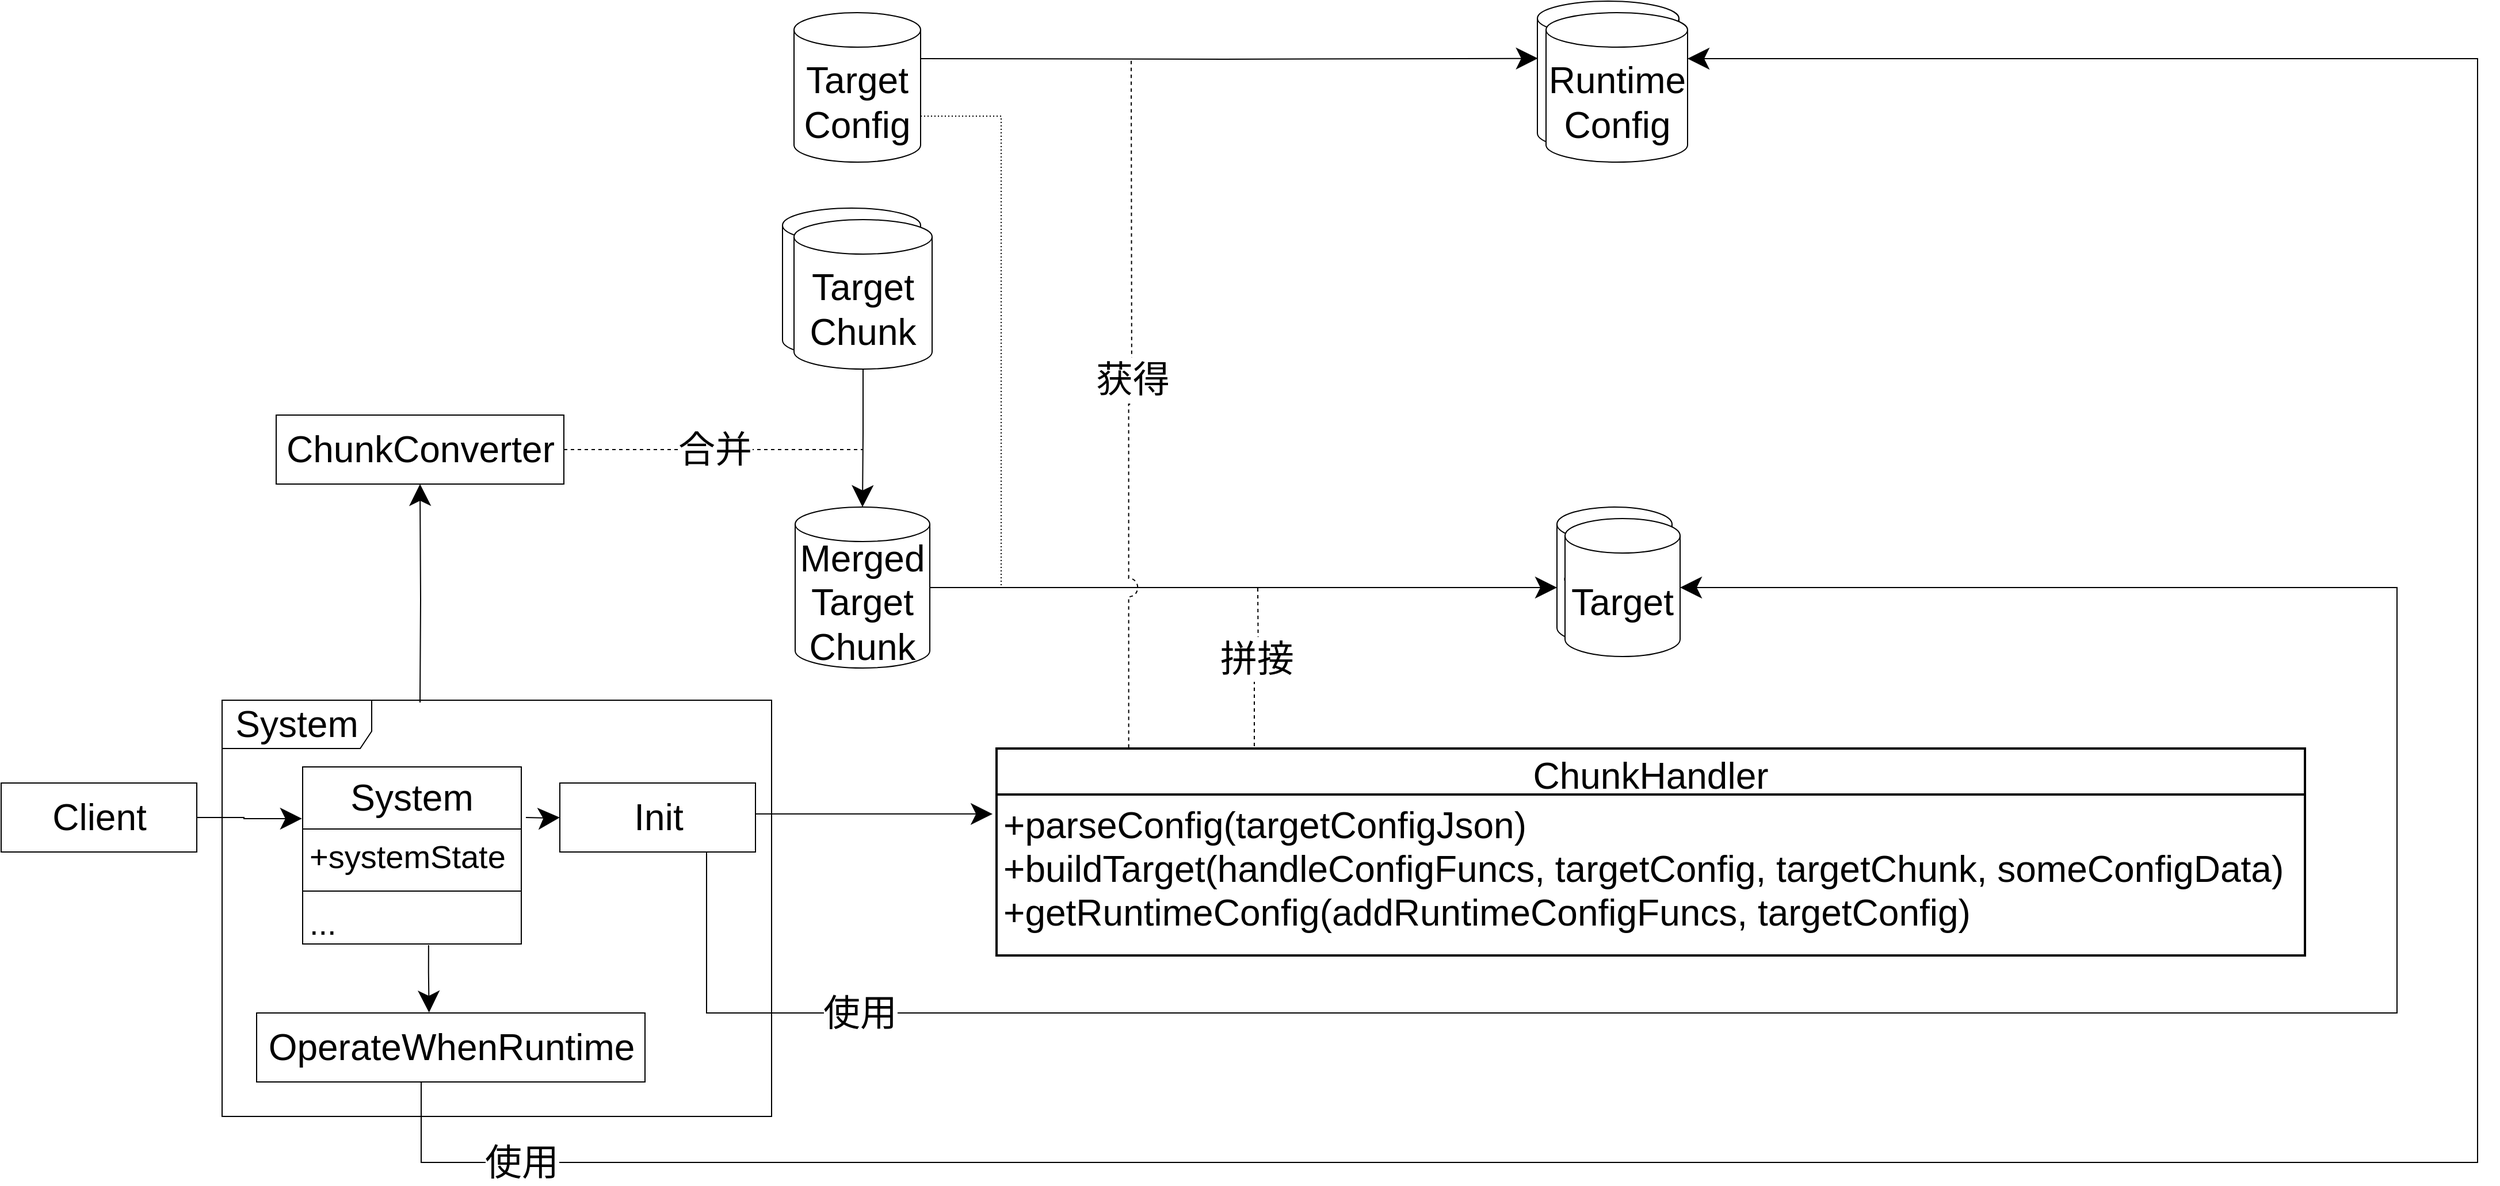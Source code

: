 <mxfile version="14.6.13" type="device"><diagram id="smxkf3WdtkahfNl1DTkC" name="第 1 页"><mxGraphModel dx="1892" dy="2513" grid="1" gridSize="10" guides="1" tooltips="1" connect="1" arrows="1" fold="1" page="1" pageScale="1" pageWidth="827" pageHeight="1169" math="0" shadow="0"><root><mxCell id="0"/><mxCell id="1" parent="0"/><mxCell id="j_ABhK45ZAO16KS0vzi4-1" value="&lt;font&gt;&lt;span style=&quot;font-size: 32px&quot;&gt;&lt;br&gt;&lt;/span&gt;&lt;/font&gt;" style="shape=cylinder3;whiteSpace=wrap;html=1;boundedLbl=1;backgroundOutline=1;size=15;" parent="1" vertex="1"><mxGeometry x="1723" y="-50" width="123" height="130" as="geometry"/></mxCell><mxCell id="nI9HO5emVOZ3z6FylGHY-1" value="&lt;font style=&quot;font-size: 32px&quot;&gt;Target&lt;br&gt;&lt;/font&gt;" style="shape=cylinder3;whiteSpace=wrap;html=1;boundedLbl=1;backgroundOutline=1;size=15;" parent="1" vertex="1"><mxGeometry x="1740" y="390" width="100" height="120" as="geometry"/></mxCell><mxCell id="ykQTxB14VH6ChyCrKVpr-23" value="ChunkHandler" style="swimlane;childLayout=stackLayout;horizontal=1;startSize=40;horizontalStack=0;rounded=0;fontSize=32;fontStyle=0;strokeWidth=2;resizeParent=0;resizeLast=1;shadow=0;dashed=0;align=center;" parent="1" vertex="1"><mxGeometry x="1253" y="600" width="1137" height="180" as="geometry"/></mxCell><mxCell id="ykQTxB14VH6ChyCrKVpr-24" value="+parseConfig(targetConfigJson)&#10;+buildTarget(handleConfigFuncs, targetConfig, targetChunk, someConfigData)&#10;+getRuntimeConfig(addRuntimeConfigFuncs, targetConfig)" style="align=left;strokeColor=none;fillColor=none;spacingLeft=4;fontSize=32;verticalAlign=top;resizable=0;rotatable=0;part=1;" parent="ykQTxB14VH6ChyCrKVpr-23" vertex="1"><mxGeometry y="40" width="1137" height="140" as="geometry"/></mxCell><mxCell id="ykQTxB14VH6ChyCrKVpr-95" value="&lt;font style=&quot;font-size: 32px&quot;&gt;System&lt;/font&gt;" style="shape=umlFrame;whiteSpace=wrap;html=1;width=130;height=42;fontSize=32;" parent="1" vertex="1"><mxGeometry x="580" y="558" width="477.5" height="362" as="geometry"/></mxCell><mxCell id="ykQTxB14VH6ChyCrKVpr-53" value="" style="shape=cylinder3;whiteSpace=wrap;html=1;boundedLbl=1;backgroundOutline=1;size=15;" parent="1" vertex="1"><mxGeometry x="1067" y="130" width="120" height="130" as="geometry"/></mxCell><mxCell id="ykQTxB14VH6ChyCrKVpr-1" value="" style="edgeStyle=orthogonalEdgeStyle;rounded=0;orthogonalLoop=1;jettySize=auto;html=1;startSize=16;endSize=16;entryX=-0.003;entryY=0.292;entryDx=0;entryDy=0;entryPerimeter=0;" parent="1" source="ykQTxB14VH6ChyCrKVpr-2" target="RQtGsLq_SJLvEGbxlWnP-1" edge="1"><mxGeometry relative="1" as="geometry"><mxPoint x="673" y="660" as="targetPoint"/></mxGeometry></mxCell><mxCell id="ykQTxB14VH6ChyCrKVpr-2" value="Client" style="html=1;fontSize=32;" parent="1" vertex="1"><mxGeometry x="388" y="630.0" width="170" height="60" as="geometry"/></mxCell><mxCell id="ykQTxB14VH6ChyCrKVpr-45" style="edgeStyle=orthogonalEdgeStyle;rounded=0;orthogonalLoop=1;jettySize=auto;html=1;endArrow=classic;endFill=1;startSize=16;endSize=16;entryX=0.003;entryY=0.383;entryDx=0;entryDy=0;entryPerimeter=0;" parent="1" target="j_ABhK45ZAO16KS0vzi4-1" edge="1"><mxGeometry relative="1" as="geometry"><mxPoint x="1187" as="sourcePoint"/><mxPoint x="1720" as="targetPoint"/></mxGeometry></mxCell><mxCell id="ykQTxB14VH6ChyCrKVpr-48" style="edgeStyle=orthogonalEdgeStyle;rounded=0;orthogonalLoop=1;jettySize=auto;html=1;entryX=1;entryY=0.5;entryDx=0;entryDy=0;entryPerimeter=0;endArrow=none;endFill=0;startSize=16;endSize=16;exitX=1;exitY=0;exitDx=0;exitDy=90;exitPerimeter=0;dashed=1;dashPattern=1 2;" parent="1" source="ykQTxB14VH6ChyCrKVpr-5" target="ykQTxB14VH6ChyCrKVpr-18" edge="1"><mxGeometry relative="1" as="geometry"><Array as="points"><mxPoint x="1257" y="50"/><mxPoint x="1257" y="460"/></Array></mxGeometry></mxCell><mxCell id="ykQTxB14VH6ChyCrKVpr-5" value="&lt;font&gt;&lt;span style=&quot;font-size: 32px&quot;&gt;Target Config&lt;/span&gt;&lt;/font&gt;" style="shape=cylinder3;whiteSpace=wrap;html=1;boundedLbl=1;backgroundOutline=1;size=15;" parent="1" vertex="1"><mxGeometry x="1077" y="-40" width="110" height="130" as="geometry"/></mxCell><mxCell id="ykQTxB14VH6ChyCrKVpr-12" style="edgeStyle=orthogonalEdgeStyle;rounded=0;orthogonalLoop=1;jettySize=auto;html=1;entryX=0.5;entryY=1;entryDx=0;entryDy=0;endSize=16;startSize=16;" parent="1" target="ykQTxB14VH6ChyCrKVpr-11" edge="1"><mxGeometry relative="1" as="geometry"><mxPoint x="752" y="560" as="sourcePoint"/></mxGeometry></mxCell><mxCell id="ykQTxB14VH6ChyCrKVpr-55" style="edgeStyle=orthogonalEdgeStyle;rounded=0;jumpStyle=arc;jumpSize=22;orthogonalLoop=1;jettySize=auto;html=1;entryX=1;entryY=0;entryDx=0;entryDy=40;entryPerimeter=0;endArrow=classic;endFill=1;startSize=16;endSize=16;exitX=0.5;exitY=1;exitDx=0;exitDy=0;" parent="1" source="ykQTxB14VH6ChyCrKVpr-94" target="ykQTxB14VH6ChyCrKVpr-44" edge="1"><mxGeometry relative="1" as="geometry"><mxPoint x="818" y="800" as="sourcePoint"/><Array as="points"><mxPoint x="753" y="830"/><mxPoint x="753" y="960"/><mxPoint x="2540" y="960"/><mxPoint x="2540"/></Array></mxGeometry></mxCell><mxCell id="ykQTxB14VH6ChyCrKVpr-57" value="&lt;font style=&quot;font-size: 32px&quot;&gt;使用&lt;/font&gt;" style="edgeLabel;html=1;align=center;verticalAlign=middle;resizable=0;points=[];" parent="ykQTxB14VH6ChyCrKVpr-55" vertex="1" connectable="0"><mxGeometry x="-0.69" y="2" relative="1" as="geometry"><mxPoint x="-263" y="2" as="offset"/></mxGeometry></mxCell><mxCell id="ykQTxB14VH6ChyCrKVpr-56" style="edgeStyle=orthogonalEdgeStyle;rounded=0;jumpStyle=arc;jumpSize=22;orthogonalLoop=1;jettySize=auto;html=1;entryX=1;entryY=0.5;entryDx=0;entryDy=0;entryPerimeter=0;endArrow=classic;endFill=1;startSize=16;endSize=16;exitX=0.75;exitY=1;exitDx=0;exitDy=0;" parent="1" source="ykQTxB14VH6ChyCrKVpr-93" target="ykQTxB14VH6ChyCrKVpr-40" edge="1"><mxGeometry relative="1" as="geometry"><mxPoint x="710.5" y="800" as="sourcePoint"/><Array as="points"><mxPoint x="1001" y="830"/><mxPoint x="2470" y="830"/><mxPoint x="2470" y="460"/></Array></mxGeometry></mxCell><mxCell id="ykQTxB14VH6ChyCrKVpr-32" style="edgeStyle=orthogonalEdgeStyle;rounded=0;orthogonalLoop=1;jettySize=auto;html=1;startSize=16;endSize=16;endArrow=none;endFill=0;dashed=1;" parent="1" source="ykQTxB14VH6ChyCrKVpr-11" edge="1"><mxGeometry relative="1" as="geometry"><mxPoint x="1137" y="340" as="targetPoint"/></mxGeometry></mxCell><mxCell id="ykQTxB14VH6ChyCrKVpr-33" value="&lt;span style=&quot;font-size: 32px&quot;&gt;合并&lt;/span&gt;" style="edgeLabel;html=1;align=center;verticalAlign=middle;resizable=0;points=[];" parent="ykQTxB14VH6ChyCrKVpr-32" vertex="1" connectable="0"><mxGeometry x="0.004" y="1" relative="1" as="geometry"><mxPoint as="offset"/></mxGeometry></mxCell><mxCell id="ykQTxB14VH6ChyCrKVpr-11" value="ChunkConverter" style="html=1;fontSize=32;" parent="1" vertex="1"><mxGeometry x="627" y="310" width="250" height="60" as="geometry"/></mxCell><mxCell id="ykQTxB14VH6ChyCrKVpr-31" style="edgeStyle=orthogonalEdgeStyle;rounded=0;orthogonalLoop=1;jettySize=auto;html=1;entryX=0.5;entryY=0;entryDx=0;entryDy=0;entryPerimeter=0;startSize=16;endSize=16;" parent="1" source="ykQTxB14VH6ChyCrKVpr-13" target="ykQTxB14VH6ChyCrKVpr-18" edge="1"><mxGeometry relative="1" as="geometry"/></mxCell><mxCell id="ykQTxB14VH6ChyCrKVpr-13" value="&lt;font style=&quot;font-size: 32px&quot;&gt;Target Chunk&lt;/font&gt;" style="shape=cylinder3;whiteSpace=wrap;html=1;boundedLbl=1;backgroundOutline=1;size=15;" parent="1" vertex="1"><mxGeometry x="1077" y="140" width="120" height="130" as="geometry"/></mxCell><mxCell id="ykQTxB14VH6ChyCrKVpr-41" style="edgeStyle=orthogonalEdgeStyle;rounded=0;orthogonalLoop=1;jettySize=auto;html=1;endArrow=classic;endFill=1;startSize=16;endSize=16;" parent="1" source="ykQTxB14VH6ChyCrKVpr-18" edge="1"><mxGeometry relative="1" as="geometry"><mxPoint x="1740" y="460" as="targetPoint"/></mxGeometry></mxCell><mxCell id="ykQTxB14VH6ChyCrKVpr-18" value="&lt;font style=&quot;font-size: 32px&quot;&gt;Merged Target&lt;br&gt;Chunk&lt;br&gt;&lt;/font&gt;" style="shape=cylinder3;whiteSpace=wrap;html=1;boundedLbl=1;backgroundOutline=1;size=15;" parent="1" vertex="1"><mxGeometry x="1078" y="390" width="117" height="140" as="geometry"/></mxCell><mxCell id="ykQTxB14VH6ChyCrKVpr-49" style="edgeStyle=orthogonalEdgeStyle;rounded=0;orthogonalLoop=1;jettySize=auto;html=1;endArrow=none;endFill=0;startSize=16;endSize=16;exitX=0.101;exitY=-0.004;exitDx=0;exitDy=0;exitPerimeter=0;dashed=1;jumpStyle=arc;jumpSize=16;" parent="1" source="ykQTxB14VH6ChyCrKVpr-23" edge="1"><mxGeometry relative="1" as="geometry"><mxPoint x="1370" as="targetPoint"/></mxGeometry></mxCell><mxCell id="ykQTxB14VH6ChyCrKVpr-51" value="&lt;font style=&quot;font-size: 32px&quot;&gt;获得&lt;/font&gt;" style="edgeLabel;html=1;align=center;verticalAlign=middle;resizable=0;points=[];" parent="ykQTxB14VH6ChyCrKVpr-49" vertex="1" connectable="0"><mxGeometry x="0.073" relative="1" as="geometry"><mxPoint as="offset"/></mxGeometry></mxCell><mxCell id="ykQTxB14VH6ChyCrKVpr-50" style="edgeStyle=orthogonalEdgeStyle;rounded=0;orthogonalLoop=1;jettySize=auto;html=1;dashed=1;endArrow=none;endFill=0;startSize=16;endSize=16;exitX=0.197;exitY=-0.011;exitDx=0;exitDy=0;exitPerimeter=0;jumpStyle=arc;jumpSize=22;" parent="1" source="ykQTxB14VH6ChyCrKVpr-23" edge="1"><mxGeometry relative="1" as="geometry"><mxPoint x="1480" y="460" as="targetPoint"/></mxGeometry></mxCell><mxCell id="ykQTxB14VH6ChyCrKVpr-52" value="&lt;font style=&quot;font-size: 32px&quot;&gt;拼接&lt;/font&gt;" style="edgeLabel;html=1;align=center;verticalAlign=middle;resizable=0;points=[];" parent="ykQTxB14VH6ChyCrKVpr-50" vertex="1" connectable="0"><mxGeometry x="0.484" y="-1" relative="1" as="geometry"><mxPoint x="-3" y="25" as="offset"/></mxGeometry></mxCell><mxCell id="ykQTxB14VH6ChyCrKVpr-26" style="edgeStyle=orthogonalEdgeStyle;rounded=0;orthogonalLoop=1;jettySize=auto;html=1;startSize=16;endSize=16;exitX=1;exitY=0.5;exitDx=0;exitDy=0;entryX=-0.003;entryY=0.121;entryDx=0;entryDy=0;entryPerimeter=0;" parent="1" source="ykQTxB14VH6ChyCrKVpr-93" target="ykQTxB14VH6ChyCrKVpr-24" edge="1"><mxGeometry relative="1" as="geometry"><mxPoint x="895.5" y="590.143" as="sourcePoint"/><mxPoint x="1115.5" y="590" as="targetPoint"/><Array as="points"><mxPoint x="1037" y="657"/></Array></mxGeometry></mxCell><mxCell id="ykQTxB14VH6ChyCrKVpr-40" value="&lt;font style=&quot;font-size: 32px&quot;&gt;Target&lt;br&gt;&lt;/font&gt;" style="shape=cylinder3;whiteSpace=wrap;html=1;boundedLbl=1;backgroundOutline=1;size=15;" parent="1" vertex="1"><mxGeometry x="1747" y="400" width="100" height="120" as="geometry"/></mxCell><mxCell id="ykQTxB14VH6ChyCrKVpr-44" value="&lt;font&gt;&lt;span style=&quot;font-size: 32px&quot;&gt;Runtime&lt;br&gt;Config&lt;br&gt;&lt;/span&gt;&lt;/font&gt;" style="shape=cylinder3;whiteSpace=wrap;html=1;boundedLbl=1;backgroundOutline=1;size=15;" parent="1" vertex="1"><mxGeometry x="1730.5" y="-40" width="123" height="130" as="geometry"/></mxCell><mxCell id="ykQTxB14VH6ChyCrKVpr-58" value="&lt;font style=&quot;font-size: 32px&quot;&gt;使用&lt;/font&gt;" style="edgeLabel;html=1;align=center;verticalAlign=middle;resizable=0;points=[];" parent="1" vertex="1" connectable="0"><mxGeometry x="1131.997" y="800.0" as="geometry"><mxPoint x="2" y="30" as="offset"/></mxGeometry></mxCell><mxCell id="ykQTxB14VH6ChyCrKVpr-90" value="" style="edgeStyle=orthogonalEdgeStyle;rounded=0;orthogonalLoop=1;jettySize=auto;html=1;endSize=16;startSize=16;" parent="1" target="ykQTxB14VH6ChyCrKVpr-93" edge="1"><mxGeometry relative="1" as="geometry"><mxPoint x="844" y="660" as="sourcePoint"/></mxGeometry></mxCell><mxCell id="ykQTxB14VH6ChyCrKVpr-91" value="" style="edgeStyle=orthogonalEdgeStyle;rounded=0;orthogonalLoop=1;jettySize=auto;html=1;endSize=16;startSize=16;exitX=0.576;exitY=1.024;exitDx=0;exitDy=0;exitPerimeter=0;entryX=0.444;entryY=-0.007;entryDx=0;entryDy=0;entryPerimeter=0;" parent="1" source="RQtGsLq_SJLvEGbxlWnP-4" target="ykQTxB14VH6ChyCrKVpr-94" edge="1"><mxGeometry relative="1" as="geometry"><mxPoint x="758" y="690" as="sourcePoint"/><mxPoint x="760" y="826" as="targetPoint"/></mxGeometry></mxCell><mxCell id="ykQTxB14VH6ChyCrKVpr-93" value="Init" style="html=1;fontSize=32;" parent="1" vertex="1"><mxGeometry x="873.5" y="630.0" width="170" height="60" as="geometry"/></mxCell><mxCell id="ykQTxB14VH6ChyCrKVpr-94" value="OperateWhenRuntime" style="html=1;fontSize=32;" parent="1" vertex="1"><mxGeometry x="610" y="830" width="337.5" height="60" as="geometry"/></mxCell><mxCell id="RQtGsLq_SJLvEGbxlWnP-1" value="System" style="swimlane;fontStyle=0;align=center;verticalAlign=top;childLayout=stackLayout;horizontal=1;startSize=54;horizontalStack=0;resizeParent=1;resizeParentMax=0;resizeLast=0;collapsible=1;marginBottom=0;fontSize=32;" vertex="1" parent="1"><mxGeometry x="650" y="616" width="190" height="154" as="geometry"/></mxCell><mxCell id="RQtGsLq_SJLvEGbxlWnP-2" value="+systemState" style="text;strokeColor=none;fillColor=none;align=left;verticalAlign=top;spacingLeft=4;spacingRight=4;overflow=hidden;rotatable=0;points=[[0,0.5],[1,0.5]];portConstraint=eastwest;fontSize=28;" vertex="1" parent="RQtGsLq_SJLvEGbxlWnP-1"><mxGeometry y="54" width="190" height="50" as="geometry"/></mxCell><mxCell id="RQtGsLq_SJLvEGbxlWnP-3" value="" style="line;strokeWidth=1;fillColor=none;align=left;verticalAlign=middle;spacingTop=-1;spacingLeft=3;spacingRight=3;rotatable=0;labelPosition=right;points=[];portConstraint=eastwest;" vertex="1" parent="RQtGsLq_SJLvEGbxlWnP-1"><mxGeometry y="104" width="190" height="8" as="geometry"/></mxCell><mxCell id="RQtGsLq_SJLvEGbxlWnP-4" value="..." style="text;strokeColor=none;fillColor=none;align=left;verticalAlign=top;spacingLeft=4;spacingRight=4;overflow=hidden;rotatable=0;points=[[0,0.5],[1,0.5]];portConstraint=eastwest;fontSize=28;" vertex="1" parent="RQtGsLq_SJLvEGbxlWnP-1"><mxGeometry y="112" width="190" height="42" as="geometry"/></mxCell></root></mxGraphModel></diagram></mxfile>